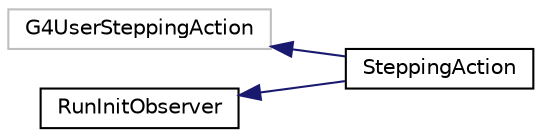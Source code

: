 digraph "Graphical Class Hierarchy"
{
 // LATEX_PDF_SIZE
  edge [fontname="Helvetica",fontsize="10",labelfontname="Helvetica",labelfontsize="10"];
  node [fontname="Helvetica",fontsize="10",shape=record];
  rankdir="LR";
  Node36 [label="G4UserSteppingAction",height=0.2,width=0.4,color="grey75", fillcolor="white", style="filled",tooltip=" "];
  Node36 -> Node1 [dir="back",color="midnightblue",fontsize="10",style="solid",fontname="Helvetica"];
  Node1 [label="SteppingAction",height=0.2,width=0.4,color="black", fillcolor="white", style="filled",URL="$class_stepping_action.html",tooltip=" "];
  Node0 [label="RunInitObserver",height=0.2,width=0.4,color="black", fillcolor="white", style="filled",URL="$class_run_init_observer.html",tooltip=" "];
  Node0 -> Node1 [dir="back",color="midnightblue",fontsize="10",style="solid",fontname="Helvetica"];
}
